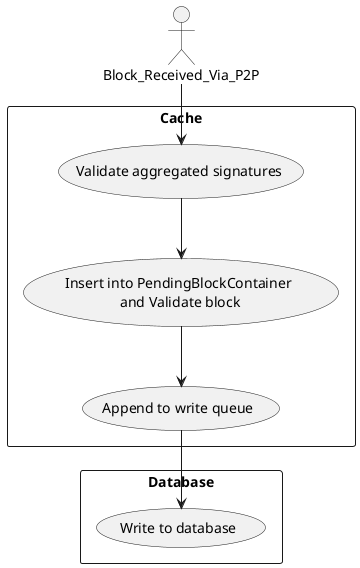 @startuml

actor Block_Received_Via_P2P

rectangle Database {
	(Write to database)
}

rectangle Cache {
	(Block_Received_Via_P2P) --> (Validate aggregated signatures) 
	(Validate aggregated signatures) --> (Insert into PendingBlockContainer\n and Validate block)
	(Insert into PendingBlockContainer\n and Validate block) --> (Append to write queue)
	(Append to write queue) --> (Write to database)
}

@enduml
